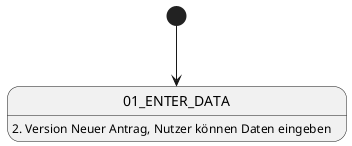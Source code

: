 @startuml C4_Elements

[*] --> 01_ENTER_DATA

01_ENTER_DATA: 2. Version Neuer Antrag, Nutzer können Daten eingeben
@enduml
